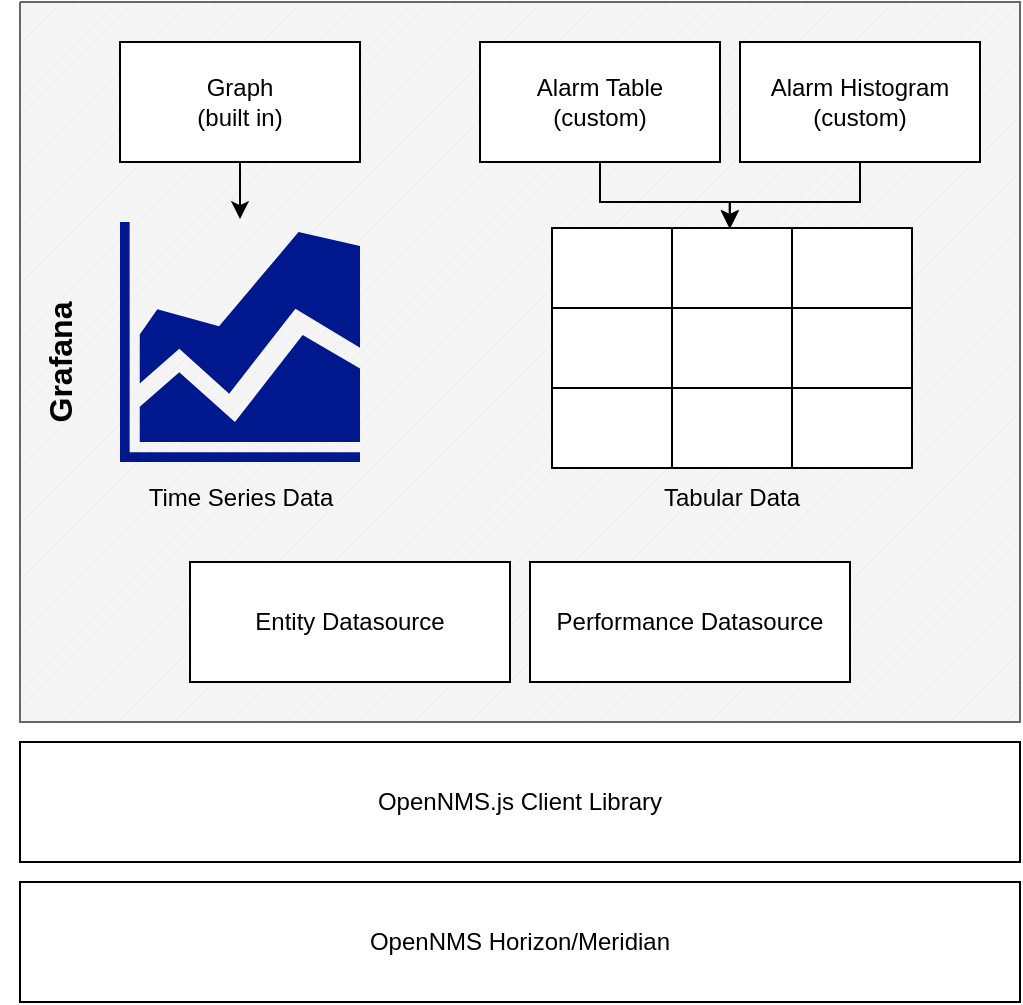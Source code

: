 <mxfile version="20.8.16" type="device"><diagram name="Page-1" id="ZombSrZo0iAHR-0g_TGo"><mxGraphModel dx="1162" dy="878" grid="1" gridSize="10" guides="1" tooltips="1" connect="1" arrows="1" fold="1" page="1" pageScale="1" pageWidth="850" pageHeight="1100" math="0" shadow="0"><root><mxCell id="0"/><mxCell id="1" parent="0"/><mxCell id="nXgJ9iPfyxAE9DpAcafR-2" value="" style="verticalLabelPosition=bottom;verticalAlign=top;html=1;shape=mxgraph.basic.patternFillRect;fillStyle=diag;step=5;fillStrokeWidth=0.2;fillStrokeColor=#dddddd;fillColor=#f5f5f5;fontColor=#333333;strokeColor=#666666;" parent="1" vertex="1"><mxGeometry x="10" y="10" width="500" height="360" as="geometry"/></mxCell><mxCell id="nXgJ9iPfyxAE9DpAcafR-4" value="&lt;font style=&quot;font-size: 16px;&quot;&gt;&lt;b style=&quot;font-size: 16px;&quot;&gt;Grafana&lt;/b&gt;&lt;/font&gt;" style="text;html=1;strokeColor=none;fillColor=none;align=center;verticalAlign=middle;whiteSpace=wrap;rounded=0;fontSize=16;horizontal=0;" parent="1" vertex="1"><mxGeometry y="175" width="60" height="30" as="geometry"/></mxCell><mxCell id="nXgJ9iPfyxAE9DpAcafR-9" style="edgeStyle=orthogonalEdgeStyle;rounded=0;orthogonalLoop=1;jettySize=auto;html=1;exitX=0.5;exitY=1;exitDx=0;exitDy=0;entryX=0.5;entryY=-0.012;entryDx=0;entryDy=0;entryPerimeter=0;fontSize=16;" parent="1" source="nXgJ9iPfyxAE9DpAcafR-5" target="nXgJ9iPfyxAE9DpAcafR-8" edge="1"><mxGeometry relative="1" as="geometry"/></mxCell><mxCell id="nXgJ9iPfyxAE9DpAcafR-5" value="Graph&lt;br style=&quot;font-size: 12px;&quot;&gt;(built in)" style="rounded=0;whiteSpace=wrap;html=1;fontSize=12;" parent="1" vertex="1"><mxGeometry x="60" y="30" width="120" height="60" as="geometry"/></mxCell><mxCell id="nXgJ9iPfyxAE9DpAcafR-6" value="Alarm Table&lt;br&gt;(custom)" style="rounded=0;whiteSpace=wrap;html=1;fontSize=12;" parent="1" vertex="1"><mxGeometry x="240" y="30" width="120" height="60" as="geometry"/></mxCell><mxCell id="nXgJ9iPfyxAE9DpAcafR-25" style="edgeStyle=orthogonalEdgeStyle;rounded=0;orthogonalLoop=1;jettySize=auto;html=1;exitX=0.5;exitY=1;exitDx=0;exitDy=0;entryX=0.494;entryY=0;entryDx=0;entryDy=0;entryPerimeter=0;fontSize=12;" parent="1" source="nXgJ9iPfyxAE9DpAcafR-7" target="nXgJ9iPfyxAE9DpAcafR-11" edge="1"><mxGeometry relative="1" as="geometry"/></mxCell><mxCell id="nXgJ9iPfyxAE9DpAcafR-7" value="Alarm Histogram&lt;br&gt;(custom)" style="rounded=0;whiteSpace=wrap;html=1;fontSize=12;" parent="1" vertex="1"><mxGeometry x="370" y="30" width="120" height="60" as="geometry"/></mxCell><mxCell id="nXgJ9iPfyxAE9DpAcafR-8" value="&lt;font style=&quot;font-size: 12px;&quot;&gt;Time Series Data&lt;/font&gt;" style="sketch=0;aspect=fixed;pointerEvents=1;shadow=0;dashed=0;html=1;strokeColor=none;labelPosition=center;verticalLabelPosition=bottom;verticalAlign=top;align=center;fillColor=#00188D;shape=mxgraph.mscae.general.graph;fontSize=16;" parent="1" vertex="1"><mxGeometry x="60" y="120" width="120" height="120" as="geometry"/></mxCell><mxCell id="nXgJ9iPfyxAE9DpAcafR-10" value="" style="shape=table;startSize=0;container=1;collapsible=0;childLayout=tableLayout;fontSize=16;" parent="1" vertex="1"><mxGeometry x="276" y="123" width="180" height="120" as="geometry"/></mxCell><mxCell id="nXgJ9iPfyxAE9DpAcafR-11" value="" style="shape=tableRow;horizontal=0;startSize=0;swimlaneHead=0;swimlaneBody=0;strokeColor=inherit;top=0;left=0;bottom=0;right=0;collapsible=0;dropTarget=0;fillColor=none;points=[[0,0.5],[1,0.5]];portConstraint=eastwest;fontSize=16;" parent="nXgJ9iPfyxAE9DpAcafR-10" vertex="1"><mxGeometry width="180" height="40" as="geometry"/></mxCell><mxCell id="nXgJ9iPfyxAE9DpAcafR-12" value="" style="shape=partialRectangle;html=1;whiteSpace=wrap;connectable=0;strokeColor=inherit;overflow=hidden;fillColor=none;top=0;left=0;bottom=0;right=0;pointerEvents=1;fontSize=16;" parent="nXgJ9iPfyxAE9DpAcafR-11" vertex="1"><mxGeometry width="60" height="40" as="geometry"><mxRectangle width="60" height="40" as="alternateBounds"/></mxGeometry></mxCell><mxCell id="nXgJ9iPfyxAE9DpAcafR-13" value="" style="shape=partialRectangle;html=1;whiteSpace=wrap;connectable=0;strokeColor=inherit;overflow=hidden;fillColor=none;top=0;left=0;bottom=0;right=0;pointerEvents=1;fontSize=16;" parent="nXgJ9iPfyxAE9DpAcafR-11" vertex="1"><mxGeometry x="60" width="60" height="40" as="geometry"><mxRectangle width="60" height="40" as="alternateBounds"/></mxGeometry></mxCell><mxCell id="nXgJ9iPfyxAE9DpAcafR-14" value="" style="shape=partialRectangle;html=1;whiteSpace=wrap;connectable=0;strokeColor=inherit;overflow=hidden;fillColor=none;top=0;left=0;bottom=0;right=0;pointerEvents=1;fontSize=16;" parent="nXgJ9iPfyxAE9DpAcafR-11" vertex="1"><mxGeometry x="120" width="60" height="40" as="geometry"><mxRectangle width="60" height="40" as="alternateBounds"/></mxGeometry></mxCell><mxCell id="nXgJ9iPfyxAE9DpAcafR-15" value="" style="shape=tableRow;horizontal=0;startSize=0;swimlaneHead=0;swimlaneBody=0;strokeColor=inherit;top=0;left=0;bottom=0;right=0;collapsible=0;dropTarget=0;fillColor=none;points=[[0,0.5],[1,0.5]];portConstraint=eastwest;fontSize=16;" parent="nXgJ9iPfyxAE9DpAcafR-10" vertex="1"><mxGeometry y="40" width="180" height="40" as="geometry"/></mxCell><mxCell id="nXgJ9iPfyxAE9DpAcafR-16" value="" style="shape=partialRectangle;html=1;whiteSpace=wrap;connectable=0;strokeColor=inherit;overflow=hidden;fillColor=none;top=0;left=0;bottom=0;right=0;pointerEvents=1;fontSize=16;" parent="nXgJ9iPfyxAE9DpAcafR-15" vertex="1"><mxGeometry width="60" height="40" as="geometry"><mxRectangle width="60" height="40" as="alternateBounds"/></mxGeometry></mxCell><mxCell id="nXgJ9iPfyxAE9DpAcafR-17" value="" style="shape=partialRectangle;html=1;whiteSpace=wrap;connectable=0;strokeColor=inherit;overflow=hidden;fillColor=none;top=0;left=0;bottom=0;right=0;pointerEvents=1;fontSize=16;" parent="nXgJ9iPfyxAE9DpAcafR-15" vertex="1"><mxGeometry x="60" width="60" height="40" as="geometry"><mxRectangle width="60" height="40" as="alternateBounds"/></mxGeometry></mxCell><mxCell id="nXgJ9iPfyxAE9DpAcafR-18" value="" style="shape=partialRectangle;html=1;whiteSpace=wrap;connectable=0;strokeColor=inherit;overflow=hidden;fillColor=none;top=0;left=0;bottom=0;right=0;pointerEvents=1;fontSize=16;" parent="nXgJ9iPfyxAE9DpAcafR-15" vertex="1"><mxGeometry x="120" width="60" height="40" as="geometry"><mxRectangle width="60" height="40" as="alternateBounds"/></mxGeometry></mxCell><mxCell id="nXgJ9iPfyxAE9DpAcafR-19" value="" style="shape=tableRow;horizontal=0;startSize=0;swimlaneHead=0;swimlaneBody=0;strokeColor=inherit;top=0;left=0;bottom=0;right=0;collapsible=0;dropTarget=0;fillColor=none;points=[[0,0.5],[1,0.5]];portConstraint=eastwest;fontSize=16;" parent="nXgJ9iPfyxAE9DpAcafR-10" vertex="1"><mxGeometry y="80" width="180" height="40" as="geometry"/></mxCell><mxCell id="nXgJ9iPfyxAE9DpAcafR-20" value="" style="shape=partialRectangle;html=1;whiteSpace=wrap;connectable=0;strokeColor=inherit;overflow=hidden;fillColor=none;top=0;left=0;bottom=0;right=0;pointerEvents=1;fontSize=16;" parent="nXgJ9iPfyxAE9DpAcafR-19" vertex="1"><mxGeometry width="60" height="40" as="geometry"><mxRectangle width="60" height="40" as="alternateBounds"/></mxGeometry></mxCell><mxCell id="nXgJ9iPfyxAE9DpAcafR-21" value="" style="shape=partialRectangle;html=1;whiteSpace=wrap;connectable=0;strokeColor=inherit;overflow=hidden;fillColor=none;top=0;left=0;bottom=0;right=0;pointerEvents=1;fontSize=16;" parent="nXgJ9iPfyxAE9DpAcafR-19" vertex="1"><mxGeometry x="60" width="60" height="40" as="geometry"><mxRectangle width="60" height="40" as="alternateBounds"/></mxGeometry></mxCell><mxCell id="nXgJ9iPfyxAE9DpAcafR-22" value="" style="shape=partialRectangle;html=1;whiteSpace=wrap;connectable=0;strokeColor=inherit;overflow=hidden;fillColor=none;top=0;left=0;bottom=0;right=0;pointerEvents=1;fontSize=16;" parent="nXgJ9iPfyxAE9DpAcafR-19" vertex="1"><mxGeometry x="120" width="60" height="40" as="geometry"><mxRectangle width="60" height="40" as="alternateBounds"/></mxGeometry></mxCell><mxCell id="nXgJ9iPfyxAE9DpAcafR-23" value="Tabular Data" style="text;html=1;strokeColor=none;fillColor=none;align=center;verticalAlign=middle;whiteSpace=wrap;rounded=0;fontSize=12;fontStyle=0" parent="1" vertex="1"><mxGeometry x="311" y="243" width="110" height="30" as="geometry"/></mxCell><mxCell id="nXgJ9iPfyxAE9DpAcafR-24" style="edgeStyle=orthogonalEdgeStyle;rounded=0;orthogonalLoop=1;jettySize=auto;html=1;exitX=0.5;exitY=1;exitDx=0;exitDy=0;fontSize=12;entryX=0.494;entryY=0.013;entryDx=0;entryDy=0;entryPerimeter=0;" parent="1" source="nXgJ9iPfyxAE9DpAcafR-6" target="nXgJ9iPfyxAE9DpAcafR-11" edge="1"><mxGeometry relative="1" as="geometry"><mxPoint x="359" y="120" as="targetPoint"/></mxGeometry></mxCell><mxCell id="nXgJ9iPfyxAE9DpAcafR-26" value="Performance Datasource" style="rounded=0;whiteSpace=wrap;html=1;fontSize=12;" parent="1" vertex="1"><mxGeometry x="265" y="290" width="160" height="60" as="geometry"/></mxCell><mxCell id="nXgJ9iPfyxAE9DpAcafR-27" value="Entity Datasource" style="rounded=0;whiteSpace=wrap;html=1;fontSize=12;" parent="1" vertex="1"><mxGeometry x="95" y="290" width="160" height="60" as="geometry"/></mxCell><mxCell id="nXgJ9iPfyxAE9DpAcafR-28" value="OpenNMS.js Client Library" style="rounded=0;whiteSpace=wrap;html=1;fontSize=12;" parent="1" vertex="1"><mxGeometry x="10" y="380" width="500" height="60" as="geometry"/></mxCell><mxCell id="ORGSFOHkceCWMS1xpF2a-1" value="OpenNMS Horizon/Meridian" style="rounded=0;whiteSpace=wrap;html=1;fontSize=12;" vertex="1" parent="1"><mxGeometry x="10" y="450" width="500" height="60" as="geometry"/></mxCell></root></mxGraphModel></diagram></mxfile>